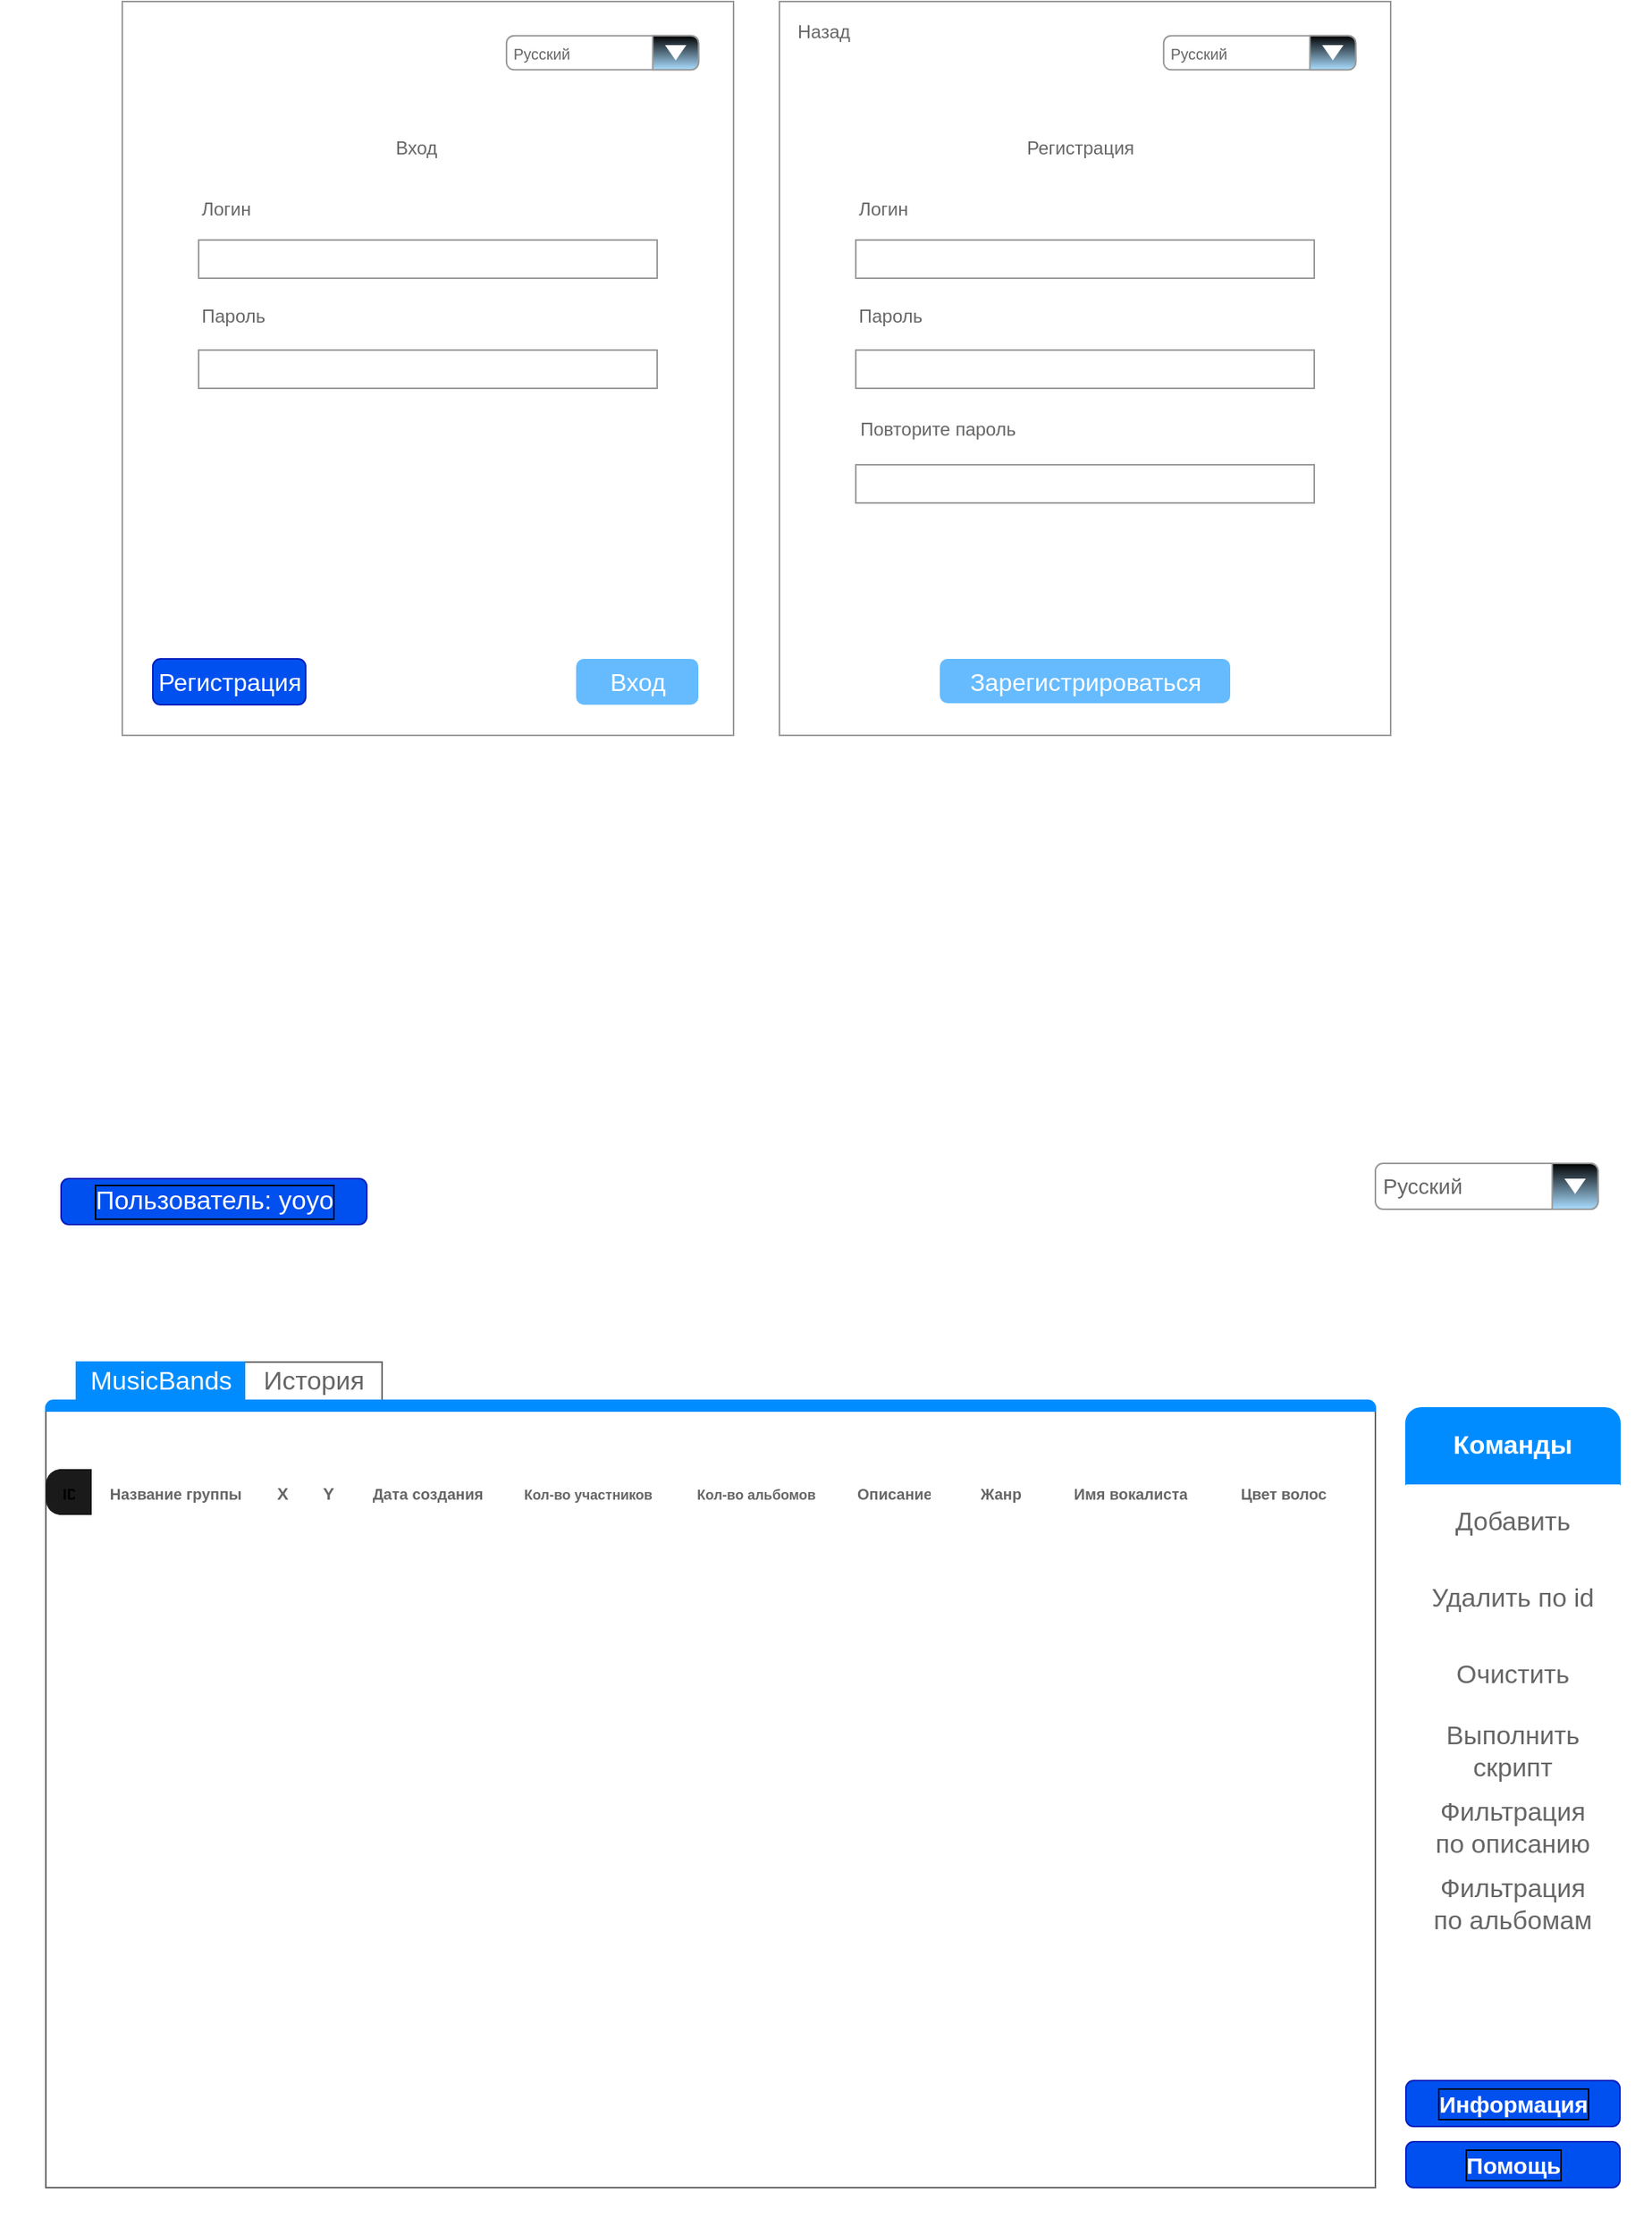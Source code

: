 <mxfile version="27.0.9">
  <diagram name="Page-1" id="2cc2dc42-3aac-f2a9-1cec-7a8b7cbee084">
    <mxGraphModel dx="1591" dy="877" grid="1" gridSize="10" guides="1" tooltips="1" connect="1" arrows="1" fold="1" page="1" pageScale="1" pageWidth="1100" pageHeight="850" background="none" math="0" shadow="0">
      <root>
        <mxCell id="0" />
        <mxCell id="1" parent="0" />
        <mxCell id="sceWcwLllYWsd-2YkSTM-57" value="" style="rounded=0;whiteSpace=wrap;html=1;fillColor=light-dark(#FFFFFF,#111111);strokeColor=none;" vertex="1" parent="1">
          <mxGeometry x="320" y="830" width="1080" height="730" as="geometry" />
        </mxCell>
        <mxCell id="sceWcwLllYWsd-2YkSTM-1" value="" style="strokeWidth=1;shadow=0;dashed=0;align=center;html=1;shape=mxgraph.mockup.forms.rrect;rSize=0;strokeColor=light-dark(#999999,#1A1A1A);fillColor=#ffffff;labelBorderColor=light-dark(default, #121212);" vertex="1" parent="1">
          <mxGeometry x="400" y="100" width="400" height="480" as="geometry" />
        </mxCell>
        <mxCell id="sceWcwLllYWsd-2YkSTM-2" value="Вход" style="strokeWidth=1;shadow=0;dashed=0;align=center;html=1;shape=mxgraph.mockup.forms.anchor;fontSize=12;fontColor=#666666;align=left;resizeWidth=1;spacingLeft=0;" vertex="1" parent="sceWcwLllYWsd-2YkSTM-1">
          <mxGeometry width="200" height="20" relative="1" as="geometry">
            <mxPoint x="177" y="86" as="offset" />
          </mxGeometry>
        </mxCell>
        <mxCell id="sceWcwLllYWsd-2YkSTM-4" value="Логин" style="strokeWidth=1;shadow=0;dashed=0;align=center;html=1;shape=mxgraph.mockup.forms.anchor;fontSize=12;fontColor=#666666;align=left;resizeWidth=1;spacingLeft=0;" vertex="1" parent="sceWcwLllYWsd-2YkSTM-1">
          <mxGeometry width="200" height="20" relative="1" as="geometry">
            <mxPoint x="50" y="126" as="offset" />
          </mxGeometry>
        </mxCell>
        <mxCell id="sceWcwLllYWsd-2YkSTM-5" value="" style="strokeWidth=1;shadow=0;dashed=0;align=center;html=1;shape=mxgraph.mockup.forms.rrect;rSize=0;strokeColor=#999999;fontColor=#666666;align=left;spacingLeft=5;resizeWidth=1;" vertex="1" parent="sceWcwLllYWsd-2YkSTM-1">
          <mxGeometry width="300" height="25" relative="1" as="geometry">
            <mxPoint x="50" y="156" as="offset" />
          </mxGeometry>
        </mxCell>
        <mxCell id="sceWcwLllYWsd-2YkSTM-6" value="Пароль" style="strokeWidth=1;shadow=0;dashed=0;align=center;html=1;shape=mxgraph.mockup.forms.anchor;fontSize=12;fontColor=#666666;align=left;resizeWidth=1;spacingLeft=0;" vertex="1" parent="sceWcwLllYWsd-2YkSTM-1">
          <mxGeometry width="200" height="20" relative="1" as="geometry">
            <mxPoint x="50" y="196" as="offset" />
          </mxGeometry>
        </mxCell>
        <mxCell id="sceWcwLllYWsd-2YkSTM-7" value="" style="strokeWidth=1;shadow=0;dashed=0;align=center;html=1;shape=mxgraph.mockup.forms.rrect;rSize=0;strokeColor=#999999;fontColor=#666666;align=left;spacingLeft=5;resizeWidth=1;" vertex="1" parent="sceWcwLllYWsd-2YkSTM-1">
          <mxGeometry width="300" height="25" relative="1" as="geometry">
            <mxPoint x="50" y="228" as="offset" />
          </mxGeometry>
        </mxCell>
        <mxCell id="sceWcwLllYWsd-2YkSTM-8" value="&lt;span style=&quot;font-weight: normal;&quot;&gt;Вход&lt;/span&gt;" style="strokeWidth=1;shadow=0;dashed=0;align=center;html=1;shape=mxgraph.mockup.forms.rrect;rSize=5;strokeColor=none;fontColor=#ffffff;fillColor=light-dark(#66BBFF,#CCCCCC);fontSize=16;fontStyle=1;" vertex="1" parent="sceWcwLllYWsd-2YkSTM-1">
          <mxGeometry y="1" width="80" height="30" relative="1" as="geometry">
            <mxPoint x="297" y="-50" as="offset" />
          </mxGeometry>
        </mxCell>
        <mxCell id="sceWcwLllYWsd-2YkSTM-11" value="" style="strokeWidth=1;shadow=0;dashed=0;align=center;html=1;shape=mxgraph.mockup.forms.anchor;fontSize=12;fontColor=#666666;align=left;spacingLeft=0;resizeWidth=1;" vertex="1" parent="sceWcwLllYWsd-2YkSTM-1">
          <mxGeometry y="1" width="300" height="20" relative="1" as="geometry">
            <mxPoint x="20" y="-80" as="offset" />
          </mxGeometry>
        </mxCell>
        <mxCell id="sceWcwLllYWsd-2YkSTM-12" value="&lt;font style=&quot;font-size: 16px;&quot;&gt;Регистрация&lt;/font&gt;" style="strokeWidth=1;shadow=0;dashed=0;align=center;html=1;shape=mxgraph.mockup.forms.rrect;rSize=5;strokeColor=light-dark(#001DBC,#1A1A1A);fontColor=light-dark(#FFFFFF,#CCCCCC);fillColor=light-dark(#0050EF,#1A1A1A);fontSize=12;fontStyle=0;labelBorderColor=none;" vertex="1" parent="sceWcwLllYWsd-2YkSTM-1">
          <mxGeometry y="1" width="100" height="30" relative="1" as="geometry">
            <mxPoint x="20" y="-50" as="offset" />
          </mxGeometry>
        </mxCell>
        <mxCell id="sceWcwLllYWsd-2YkSTM-24" value="&lt;font style=&quot;font-size: 10px;&quot;&gt;Русский&lt;/font&gt;" style="strokeWidth=1;shadow=0;dashed=0;align=center;html=1;shape=mxgraph.mockup.forms.comboBox;strokeColor=#999999;fillColor=none;align=left;fillColor2=#aaddff;mainText=;fontColor=#666666;fontSize=17;spacingLeft=3;" vertex="1" parent="sceWcwLllYWsd-2YkSTM-1">
          <mxGeometry x="251.429" y="22.326" width="125.714" height="22.326" as="geometry" />
        </mxCell>
        <mxCell id="sceWcwLllYWsd-2YkSTM-39" value="" style="strokeWidth=1;shadow=0;dashed=0;align=center;html=1;shape=mxgraph.mockup.forms.rrect;rSize=0;strokeColor=light-dark(#999999,#1A1A1A);fillColor=#ffffff;labelBorderColor=light-dark(default, #121212);" vertex="1" parent="1">
          <mxGeometry x="830" y="100" width="400" height="480" as="geometry" />
        </mxCell>
        <mxCell id="sceWcwLllYWsd-2YkSTM-40" value="Регистрация" style="strokeWidth=1;shadow=0;dashed=0;align=center;html=1;shape=mxgraph.mockup.forms.anchor;fontSize=12;fontColor=#666666;align=left;resizeWidth=1;spacingLeft=0;" vertex="1" parent="sceWcwLllYWsd-2YkSTM-39">
          <mxGeometry width="200" height="20" relative="1" as="geometry">
            <mxPoint x="160" y="86" as="offset" />
          </mxGeometry>
        </mxCell>
        <mxCell id="sceWcwLllYWsd-2YkSTM-41" value="Логин" style="strokeWidth=1;shadow=0;dashed=0;align=center;html=1;shape=mxgraph.mockup.forms.anchor;fontSize=12;fontColor=#666666;align=left;resizeWidth=1;spacingLeft=0;" vertex="1" parent="sceWcwLllYWsd-2YkSTM-39">
          <mxGeometry width="200" height="20" relative="1" as="geometry">
            <mxPoint x="50" y="126" as="offset" />
          </mxGeometry>
        </mxCell>
        <mxCell id="sceWcwLllYWsd-2YkSTM-42" value="" style="strokeWidth=1;shadow=0;dashed=0;align=center;html=1;shape=mxgraph.mockup.forms.rrect;rSize=0;strokeColor=#999999;fontColor=#666666;align=left;spacingLeft=5;resizeWidth=1;" vertex="1" parent="sceWcwLllYWsd-2YkSTM-39">
          <mxGeometry width="300" height="25" relative="1" as="geometry">
            <mxPoint x="50" y="156" as="offset" />
          </mxGeometry>
        </mxCell>
        <mxCell id="sceWcwLllYWsd-2YkSTM-43" value="Пароль" style="strokeWidth=1;shadow=0;dashed=0;align=center;html=1;shape=mxgraph.mockup.forms.anchor;fontSize=12;fontColor=#666666;align=left;resizeWidth=1;spacingLeft=0;" vertex="1" parent="sceWcwLllYWsd-2YkSTM-39">
          <mxGeometry width="200" height="20" relative="1" as="geometry">
            <mxPoint x="50" y="196" as="offset" />
          </mxGeometry>
        </mxCell>
        <mxCell id="sceWcwLllYWsd-2YkSTM-44" value="" style="strokeWidth=1;shadow=0;dashed=0;align=center;html=1;shape=mxgraph.mockup.forms.rrect;rSize=0;strokeColor=#999999;fontColor=#666666;align=left;spacingLeft=5;resizeWidth=1;" vertex="1" parent="sceWcwLllYWsd-2YkSTM-39">
          <mxGeometry width="300" height="25" relative="1" as="geometry">
            <mxPoint x="50" y="228" as="offset" />
          </mxGeometry>
        </mxCell>
        <mxCell id="sceWcwLllYWsd-2YkSTM-45" value="&lt;span style=&quot;font-weight: normal;&quot;&gt;Зарегистрироваться&lt;/span&gt;" style="strokeWidth=1;shadow=0;dashed=0;align=center;html=1;shape=mxgraph.mockup.forms.rrect;rSize=5;strokeColor=none;fontColor=#ffffff;fillColor=light-dark(#66BBFF,#CCCCCC);fontSize=16;fontStyle=1;" vertex="1" parent="sceWcwLllYWsd-2YkSTM-39">
          <mxGeometry y="1" width="190" height="29" relative="1" as="geometry">
            <mxPoint x="105" y="-50" as="offset" />
          </mxGeometry>
        </mxCell>
        <mxCell id="sceWcwLllYWsd-2YkSTM-46" value="" style="strokeWidth=1;shadow=0;dashed=0;align=center;html=1;shape=mxgraph.mockup.forms.anchor;fontSize=12;fontColor=#666666;align=left;spacingLeft=0;resizeWidth=1;" vertex="1" parent="sceWcwLllYWsd-2YkSTM-39">
          <mxGeometry y="1" width="300" height="20" relative="1" as="geometry">
            <mxPoint x="20" y="-80" as="offset" />
          </mxGeometry>
        </mxCell>
        <mxCell id="sceWcwLllYWsd-2YkSTM-48" value="&lt;font style=&quot;font-size: 10px;&quot;&gt;Русский&lt;/font&gt;" style="strokeWidth=1;shadow=0;dashed=0;align=center;html=1;shape=mxgraph.mockup.forms.comboBox;strokeColor=#999999;fillColor=none;align=left;fillColor2=#aaddff;mainText=;fontColor=#666666;fontSize=17;spacingLeft=3;" vertex="1" parent="sceWcwLllYWsd-2YkSTM-39">
          <mxGeometry x="251.429" y="22.326" width="125.714" height="22.326" as="geometry" />
        </mxCell>
        <mxCell id="sceWcwLllYWsd-2YkSTM-49" value="Повторите пароль" style="strokeWidth=1;shadow=0;dashed=0;align=center;html=1;shape=mxgraph.mockup.forms.anchor;fontSize=12;fontColor=#666666;align=left;resizeWidth=1;spacingLeft=0;" vertex="1" parent="sceWcwLllYWsd-2YkSTM-39">
          <mxGeometry x="51.43" y="270" width="200" height="20" as="geometry" />
        </mxCell>
        <mxCell id="sceWcwLllYWsd-2YkSTM-50" value="" style="strokeWidth=1;shadow=0;dashed=0;align=center;html=1;shape=mxgraph.mockup.forms.rrect;rSize=0;strokeColor=#999999;fontColor=#666666;align=left;spacingLeft=5;resizeWidth=1;" vertex="1" parent="sceWcwLllYWsd-2YkSTM-39">
          <mxGeometry x="50" y="303" width="300" height="25" as="geometry" />
        </mxCell>
        <mxCell id="sceWcwLllYWsd-2YkSTM-92" value="Назад" style="strokeWidth=1;shadow=0;dashed=0;align=center;html=1;shape=mxgraph.mockup.forms.anchor;fontSize=12;fontColor=#666666;align=left;resizeWidth=1;spacingLeft=0;" vertex="1" parent="sceWcwLllYWsd-2YkSTM-39">
          <mxGeometry x="10" y="10" width="200" height="20" as="geometry" />
        </mxCell>
        <mxCell id="sceWcwLllYWsd-2YkSTM-51" value="" style="strokeWidth=1;shadow=0;dashed=0;align=center;html=1;shape=mxgraph.mockup.containers.marginRect2;rectMarginTop=32;strokeColor=#666666;gradientColor=none;whiteSpace=wrap;fillColor=light-dark(#FFFFFF,#666666);" vertex="1" parent="1">
          <mxGeometry x="350" y="990" width="870" height="540" as="geometry" />
        </mxCell>
        <mxCell id="sceWcwLllYWsd-2YkSTM-52" value="История" style="strokeColor=inherit;fillColor=inherit;gradientColor=inherit;strokeWidth=1;shadow=0;dashed=0;align=center;html=1;shape=mxgraph.mockup.containers.rrect;rSize=0;fontSize=17;fontColor=#666666;gradientColor=none;" vertex="1" parent="sceWcwLllYWsd-2YkSTM-51">
          <mxGeometry width="90" height="25" relative="1" as="geometry">
            <mxPoint x="130" as="offset" />
          </mxGeometry>
        </mxCell>
        <mxCell id="sceWcwLllYWsd-2YkSTM-55" value="" style="strokeWidth=1;shadow=0;dashed=0;align=center;html=1;shape=mxgraph.mockup.containers.topButton;rSize=5;strokeColor=light-dark(#008CFF,#CCCCCC);fillColor=light-dark(#008CFF,#CCCCCC);gradientColor=none;resizeWidth=1;movable=0;deletable=1;" vertex="1" parent="sceWcwLllYWsd-2YkSTM-51">
          <mxGeometry width="870.0" height="7" relative="1" as="geometry">
            <mxPoint y="25" as="offset" />
          </mxGeometry>
        </mxCell>
        <mxCell id="sceWcwLllYWsd-2YkSTM-77" value="MusicBands" style="strokeWidth=1;shadow=0;dashed=0;align=center;html=1;shape=mxgraph.mockup.containers.rrect;rSize=0;fontSize=17;fontColor=#ffffff;strokeColor=light-dark(#008CFF,#E6E6E6);fillColor=light-dark(#008CFF,#CCCCCC);" vertex="1" parent="sceWcwLllYWsd-2YkSTM-51">
          <mxGeometry x="20" width="110" height="25" as="geometry" />
        </mxCell>
        <mxCell id="sceWcwLllYWsd-2YkSTM-78" value="" style="swimlane;shape=mxgraph.bootstrap.anchor;strokeColor=none;fillColor=#ffffff;fontColor=#666666;fontStyle=0;childLayout=stackLayout;horizontal=0;startSize=0;horizontalStack=1;resizeParent=1;resizeParentMax=0;resizeLast=0;collapsible=0;marginBottom=0;whiteSpace=wrap;html=1;" vertex="1" parent="sceWcwLllYWsd-2YkSTM-51">
          <mxGeometry y="70" width="860" height="30" as="geometry" />
        </mxCell>
        <mxCell id="sceWcwLllYWsd-2YkSTM-79" value="&lt;font style=&quot;color: light-dark(rgb(0, 0, 0), rgb(179, 179, 179)); font-size: 10px;&quot;&gt;ID&lt;/font&gt;" style="text;strokeColor=none;align=center;verticalAlign=middle;spacingLeft=10;spacingRight=10;overflow=hidden;points=[[0,0.5],[1,0.5]];portConstraint=eastwest;rotatable=0;whiteSpace=wrap;html=1;shape=mxgraph.mockup.leftButton;rSize=10;fillColor=light-dark(#1A1A1A,#1A1A1A);fontColor=#ffffff;fontSize=17;fontStyle=1;" vertex="1" parent="sceWcwLllYWsd-2YkSTM-78">
          <mxGeometry width="30" height="30" as="geometry" />
        </mxCell>
        <mxCell id="sceWcwLllYWsd-2YkSTM-80" value="&lt;font style=&quot;font-size: 10px;&quot;&gt;Название группы&lt;/font&gt;" style="text;strokeColor=inherit;align=center;verticalAlign=middle;spacingLeft=10;spacingRight=10;overflow=hidden;points=[[0,0.5],[1,0.5]];portConstraint=eastwest;rotatable=0;whiteSpace=wrap;html=1;rSize=5;fillColor=inherit;fontColor=inherit;fontSize=17;fontStyle=1;" vertex="1" parent="sceWcwLllYWsd-2YkSTM-78">
          <mxGeometry x="30" width="110" height="30" as="geometry" />
        </mxCell>
        <mxCell id="sceWcwLllYWsd-2YkSTM-81" value="&lt;font style=&quot;font-size: 11px;&quot;&gt;X&lt;/font&gt;" style="text;strokeColor=inherit;align=center;verticalAlign=middle;spacingLeft=10;spacingRight=10;overflow=hidden;points=[[0,0.5],[1,0.5]];portConstraint=eastwest;rotatable=0;whiteSpace=wrap;html=1;rSize=5;fillColor=inherit;fontColor=inherit;fontSize=17;fontStyle=1;" vertex="1" parent="sceWcwLllYWsd-2YkSTM-78">
          <mxGeometry x="140" width="30" height="30" as="geometry" />
        </mxCell>
        <mxCell id="sceWcwLllYWsd-2YkSTM-86" value="&lt;font style=&quot;font-size: 11px;&quot;&gt;Y&lt;/font&gt;" style="text;strokeColor=inherit;align=center;verticalAlign=middle;spacingLeft=10;spacingRight=10;overflow=hidden;points=[[0,0.5],[1,0.5]];portConstraint=eastwest;rotatable=0;whiteSpace=wrap;html=1;rSize=5;fillColor=inherit;fontColor=inherit;fontSize=17;fontStyle=1;strokeWidth=0;" vertex="1" parent="sceWcwLllYWsd-2YkSTM-78">
          <mxGeometry x="170" width="30" height="30" as="geometry" />
        </mxCell>
        <mxCell id="sceWcwLllYWsd-2YkSTM-85" value="&lt;font style=&quot;font-size: 10px;&quot;&gt;Дата создания&lt;/font&gt;" style="text;strokeColor=inherit;align=center;verticalAlign=middle;spacingLeft=10;spacingRight=10;overflow=hidden;points=[[0,0.5],[1,0.5]];portConstraint=eastwest;rotatable=0;whiteSpace=wrap;html=1;rSize=5;fillColor=inherit;fontColor=inherit;fontSize=17;fontStyle=1;strokeWidth=0;" vertex="1" parent="sceWcwLllYWsd-2YkSTM-78">
          <mxGeometry x="200" width="100" height="30" as="geometry" />
        </mxCell>
        <mxCell id="sceWcwLllYWsd-2YkSTM-87" value="&lt;font style=&quot;font-size: 9px;&quot;&gt;Кол-во участников&lt;/font&gt;" style="text;strokeColor=inherit;align=center;verticalAlign=middle;spacingLeft=10;spacingRight=10;overflow=hidden;points=[[0,0.5],[1,0.5]];portConstraint=eastwest;rotatable=0;whiteSpace=wrap;html=1;rSize=5;fillColor=inherit;fontColor=inherit;fontSize=17;fontStyle=1;strokeWidth=0;" vertex="1" parent="sceWcwLllYWsd-2YkSTM-78">
          <mxGeometry x="300" width="110" height="30" as="geometry" />
        </mxCell>
        <mxCell id="sceWcwLllYWsd-2YkSTM-88" value="&lt;font style=&quot;font-size: 9px;&quot;&gt;Кол-во альбомов&lt;/font&gt;" style="text;strokeColor=inherit;align=center;verticalAlign=middle;spacingLeft=10;spacingRight=10;overflow=hidden;points=[[0,0.5],[1,0.5]];portConstraint=eastwest;rotatable=0;whiteSpace=wrap;html=1;rSize=5;fillColor=inherit;fontColor=inherit;fontSize=17;fontStyle=1;strokeWidth=0;" vertex="1" parent="sceWcwLllYWsd-2YkSTM-78">
          <mxGeometry x="410" width="110" height="30" as="geometry" />
        </mxCell>
        <mxCell id="sceWcwLllYWsd-2YkSTM-89" value="&lt;font size=&quot;1&quot;&gt;Описание&lt;/font&gt;" style="text;strokeColor=inherit;align=center;verticalAlign=middle;spacingLeft=10;spacingRight=10;overflow=hidden;points=[[0,0.5],[1,0.5]];portConstraint=eastwest;rotatable=0;whiteSpace=wrap;html=1;rSize=5;fillColor=inherit;fontColor=inherit;fontSize=17;fontStyle=1;strokeWidth=0;" vertex="1" parent="sceWcwLllYWsd-2YkSTM-78">
          <mxGeometry x="520" width="70" height="30" as="geometry" />
        </mxCell>
        <mxCell id="sceWcwLllYWsd-2YkSTM-90" value="&lt;font size=&quot;1&quot;&gt;Жанр&lt;/font&gt;" style="text;strokeColor=inherit;align=center;verticalAlign=middle;spacingLeft=10;spacingRight=10;overflow=hidden;points=[[0,0.5],[1,0.5]];portConstraint=eastwest;rotatable=0;whiteSpace=wrap;html=1;rSize=5;fillColor=inherit;fontColor=inherit;fontSize=17;fontStyle=1;strokeWidth=0;" vertex="1" parent="sceWcwLllYWsd-2YkSTM-78">
          <mxGeometry x="590" width="70" height="30" as="geometry" />
        </mxCell>
        <mxCell id="sceWcwLllYWsd-2YkSTM-91" value="&lt;font size=&quot;1&quot;&gt;Имя вокалиста&lt;/font&gt;" style="text;strokeColor=inherit;align=center;verticalAlign=middle;spacingLeft=10;spacingRight=10;overflow=hidden;points=[[0,0.5],[1,0.5]];portConstraint=eastwest;rotatable=0;whiteSpace=wrap;html=1;rSize=5;fillColor=inherit;fontColor=inherit;fontSize=17;fontStyle=1;strokeWidth=0;" vertex="1" parent="sceWcwLllYWsd-2YkSTM-78">
          <mxGeometry x="660" width="100" height="30" as="geometry" />
        </mxCell>
        <mxCell id="sceWcwLllYWsd-2YkSTM-82" value="&lt;span style=&quot;font-size: 10px;&quot;&gt;Цвет волос&lt;/span&gt;" style="text;strokeColor=inherit;align=center;verticalAlign=middle;spacingLeft=10;spacingRight=10;overflow=hidden;points=[[0,0.5],[1,0.5]];portConstraint=eastwest;rotatable=0;whiteSpace=wrap;html=1;shape=mxgraph.mockup.rightButton;rSize=10;fillColor=inherit;fontColor=inherit;fontSize=17;fontStyle=1;" vertex="1" parent="sceWcwLllYWsd-2YkSTM-78">
          <mxGeometry x="760" width="100" height="30" as="geometry" />
        </mxCell>
        <mxCell id="sceWcwLllYWsd-2YkSTM-59" value="&lt;font style=&quot;font-size: 14px;&quot;&gt;Русский&lt;/font&gt;" style="strokeWidth=1;shadow=0;dashed=0;align=center;html=1;shape=mxgraph.mockup.forms.comboBox;strokeColor=#999999;fillColor=none;align=left;fillColor2=#aaddff;mainText=;fontColor=#666666;fontSize=17;spacingLeft=3;" vertex="1" parent="1">
          <mxGeometry x="1220" y="860" width="145.71" height="30" as="geometry" />
        </mxCell>
        <mxCell id="sceWcwLllYWsd-2YkSTM-60" value="" style="swimlane;shape=mxgraph.bootstrap.anchor;strokeColor=none;fillColor=#ffffff;fontColor=#666666;fontStyle=0;childLayout=stackLayout;horizontal=1;startSize=0;horizontalStack=0;resizeParent=1;resizeParentMax=0;resizeLast=0;collapsible=0;marginBottom=0;whiteSpace=wrap;html=1;" vertex="1" parent="1">
          <mxGeometry x="1240" y="1020" width="140" height="150" as="geometry" />
        </mxCell>
        <mxCell id="sceWcwLllYWsd-2YkSTM-61" value="Команды" style="text;strokeColor=#008CFF;align=center;verticalAlign=middle;spacingLeft=10;spacingRight=10;overflow=hidden;points=[[0,0.5],[1,0.5]];portConstraint=eastwest;rotatable=0;whiteSpace=wrap;html=1;shape=mxgraph.mockup.topButton;rSize=10;fillColor=light-dark(#008CFF,#CCCCCC);fontColor=#ffffff;fontSize=17;fontStyle=1;" vertex="1" parent="sceWcwLllYWsd-2YkSTM-60">
          <mxGeometry width="140" height="50" as="geometry" />
        </mxCell>
        <mxCell id="sceWcwLllYWsd-2YkSTM-62" value="Добавить" style="text;strokeColor=inherit;align=center;verticalAlign=middle;spacingLeft=10;spacingRight=10;overflow=hidden;points=[[0,0.5],[1,0.5]];portConstraint=eastwest;rotatable=0;whiteSpace=wrap;html=1;rSize=5;fillColor=inherit;fontColor=inherit;fontSize=17;fontStyle=0;" vertex="1" parent="sceWcwLllYWsd-2YkSTM-60">
          <mxGeometry y="50" width="140" height="50" as="geometry" />
        </mxCell>
        <mxCell id="sceWcwLllYWsd-2YkSTM-63" value="Удалить по id" style="text;strokeColor=inherit;align=center;verticalAlign=middle;spacingLeft=10;spacingRight=10;overflow=hidden;points=[[0,0.5],[1,0.5]];portConstraint=eastwest;rotatable=0;whiteSpace=wrap;html=1;rSize=5;fillColor=inherit;fontColor=inherit;fontSize=17;fontStyle=0;" vertex="1" parent="sceWcwLllYWsd-2YkSTM-60">
          <mxGeometry y="100" width="140" height="50" as="geometry" />
        </mxCell>
        <mxCell id="sceWcwLllYWsd-2YkSTM-65" value="" style="swimlane;shape=mxgraph.bootstrap.anchor;strokeColor=none;fillColor=#ffffff;fontColor=#666666;fontStyle=0;childLayout=stackLayout;horizontal=1;startSize=0;horizontalStack=0;resizeParent=1;resizeParentMax=0;resizeLast=0;collapsible=0;marginBottom=0;whiteSpace=wrap;html=1;" vertex="1" parent="1">
          <mxGeometry x="1240" y="1170" width="140" height="100" as="geometry" />
        </mxCell>
        <mxCell id="sceWcwLllYWsd-2YkSTM-67" value="Очистить" style="text;strokeColor=inherit;align=center;verticalAlign=middle;spacingLeft=10;spacingRight=10;overflow=hidden;points=[[0,0.5],[1,0.5]];portConstraint=eastwest;rotatable=0;whiteSpace=wrap;html=1;rSize=5;fillColor=inherit;fontColor=inherit;fontSize=17;fontStyle=0;" vertex="1" parent="sceWcwLllYWsd-2YkSTM-65">
          <mxGeometry width="140" height="50" as="geometry" />
        </mxCell>
        <mxCell id="sceWcwLllYWsd-2YkSTM-68" value="Выполнить скрипт" style="text;strokeColor=inherit;align=center;verticalAlign=middle;spacingLeft=10;spacingRight=10;overflow=hidden;points=[[0,0.5],[1,0.5]];portConstraint=eastwest;rotatable=0;whiteSpace=wrap;html=1;rSize=5;fillColor=inherit;fontColor=inherit;fontSize=17;fontStyle=0;" vertex="1" parent="sceWcwLllYWsd-2YkSTM-65">
          <mxGeometry y="50" width="140" height="50" as="geometry" />
        </mxCell>
        <mxCell id="sceWcwLllYWsd-2YkSTM-71" value="" style="swimlane;shape=mxgraph.bootstrap.anchor;strokeColor=none;fillColor=#ffffff;fontColor=#666666;fontStyle=0;childLayout=stackLayout;horizontal=1;startSize=0;horizontalStack=0;resizeParent=1;resizeParentMax=0;resizeLast=0;collapsible=0;marginBottom=0;whiteSpace=wrap;html=1;" vertex="1" parent="1">
          <mxGeometry x="1240" y="1270" width="140" height="100" as="geometry" />
        </mxCell>
        <mxCell id="sceWcwLllYWsd-2YkSTM-72" value="Фильтрация по описанию" style="text;strokeColor=inherit;align=center;verticalAlign=middle;spacingLeft=10;spacingRight=10;overflow=hidden;points=[[0,0.5],[1,0.5]];portConstraint=eastwest;rotatable=0;whiteSpace=wrap;html=1;rSize=5;fillColor=inherit;fontColor=inherit;fontSize=17;fontStyle=0;" vertex="1" parent="sceWcwLllYWsd-2YkSTM-71">
          <mxGeometry width="140" height="50" as="geometry" />
        </mxCell>
        <mxCell id="sceWcwLllYWsd-2YkSTM-73" value="Фильтрация по альбомам" style="text;strokeColor=inherit;align=center;verticalAlign=middle;spacingLeft=10;spacingRight=10;overflow=hidden;points=[[0,0.5],[1,0.5]];portConstraint=eastwest;rotatable=0;whiteSpace=wrap;html=1;rSize=5;fillColor=inherit;fontColor=inherit;fontSize=17;fontStyle=0;" vertex="1" parent="sceWcwLllYWsd-2YkSTM-71">
          <mxGeometry y="50" width="140" height="50" as="geometry" />
        </mxCell>
        <mxCell id="sceWcwLllYWsd-2YkSTM-74" value="&lt;span style=&quot;font-size: 15px;&quot;&gt;Информация&lt;/span&gt;" style="strokeWidth=1;shadow=0;dashed=0;align=center;html=1;shape=mxgraph.mockup.forms.rrect;rSize=5;strokeColor=light-dark(#001DBC,#1A1A1A);fontColor=light-dark(#FFFFFF,#CCCCCC);fillColor=light-dark(#0050EF,#1A1A1A);fontSize=16;fontStyle=1;labelBorderColor=light-dark(#000000,#1A1A1A);" vertex="1" parent="1">
          <mxGeometry x="1240" y="1460" width="140" height="30" as="geometry" />
        </mxCell>
        <mxCell id="sceWcwLllYWsd-2YkSTM-75" value="&lt;span style=&quot;font-size: 15px;&quot;&gt;Помощь&lt;/span&gt;" style="strokeWidth=1;shadow=0;dashed=0;align=center;html=1;shape=mxgraph.mockup.forms.rrect;rSize=5;strokeColor=light-dark(#001DBC,#1A1A1A);fontColor=light-dark(#FFFFFF,#CCCCCC);fillColor=light-dark(#0050EF,#1A1A1A);fontSize=16;fontStyle=1;labelBorderColor=light-dark(#000000,#1A1A1A);" vertex="1" parent="1">
          <mxGeometry x="1240" y="1500" width="140" height="30" as="geometry" />
        </mxCell>
        <mxCell id="sceWcwLllYWsd-2YkSTM-76" value="&lt;span style=&quot;font-weight: normal;&quot;&gt;&lt;font style=&quot;font-size: 17px;&quot;&gt;Пользователь: yoyo&lt;/font&gt;&lt;/span&gt;" style="strokeWidth=1;shadow=0;dashed=0;align=center;html=1;shape=mxgraph.mockup.forms.rrect;rSize=5;strokeColor=light-dark(#001DBC,#1A1A1A);fontColor=light-dark(#FFFFFF,#CCCCCC);fillColor=light-dark(#0050EF,#1A1A1A);fontSize=16;fontStyle=1;labelBorderColor=light-dark(#000000,#1A1A1A);" vertex="1" parent="1">
          <mxGeometry x="360" y="870" width="200" height="30" as="geometry" />
        </mxCell>
      </root>
    </mxGraphModel>
  </diagram>
</mxfile>
